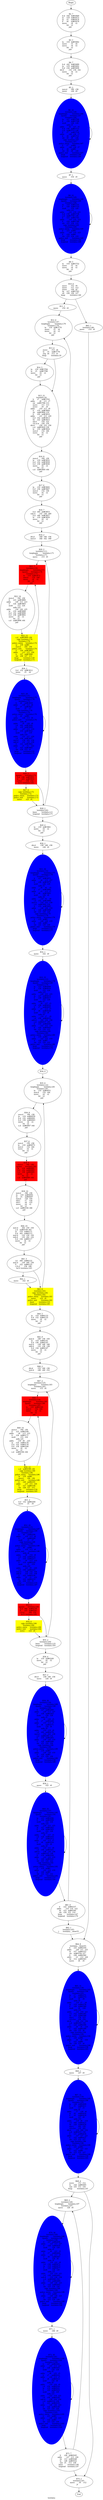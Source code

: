digraph G{
	label = "testdata"	style = "dashed";
	color = purple;
	Node0 [label = "Begin"];
	Node0 -> {Node2 }
	Node1 [label = "End"];
	Node1 -> {}
	Node2 [label = "B2_7\nli.d	r44	nd#3669	\nla	r19	nd#3672	\nla	r5	nd#3674	\nli	r6	nd#3676	\nmove	r4	r2	\nfst	r2	\njalr	\n"];
	Node2 -> {Node3 }
	Node3 [label = "B3_5\nla	r19	nd#3682	\nmove	r5	r0	\nmove	r4	r2	\nfst	r2	\njalr	\n"];
	Node3 -> {Node4 }
	Node4 [label = "B4_7\nli.d	r42	nd#3689	\nla	r19	nd#3692	\nli.d	r34	nd#3694	\ndiv.d	r32	r34	r42	\nmove	r4	r2	\nfst	r2	\njalr	\n"];
	Node4 -> {Node5 }
	Node5 [label = "B5_2\nmov.d	r40	r36	\nmove	r26	r0	\n"];
	Node5 -> {Node6 }
	Node6 [label = "B6_22\ntestdata.L48:\nloopbegin	testdata.L66\nspawn	testdata.L67\ntestdata.L66:\nla	r27	nd#3706	\nli	r28	nd#3708	\nmult	r26	r28	\nmflo	r5	\naddu	r6	r27	r5	\nli.d	r36	nd#3713	\ns.d	nd#3715	r36	\nli	r7	nd#3718	\naddu	r26	r26	r7	\nli	r8	nd#3721	\nsle	r9	r8	r26	\ncqip	testdata.L67\ntestdata.L67:\npslice_entry	testdata.L67\nli	r7	nd#0	\naddu	r26	r26	r7	\nli	r8	nd#0	\nsle	r9	r8	r26	\npslice_exit	testdata.L67\nbeqz	testdata.L48\nloopend	testdata.L66\n"];
	Node6 -> {Node7 Node6 }
	Node7 [label = "B7_1\nmove	r10	r0	\n"];
	Node7 -> {Node8 }
	Node8 [label = "B8_22\ntestdata.L49:\nloopbegin	testdata.L68\nspawn	testdata.L69\ntestdata.L68:\nla	r19	nd#3731	\nli	r20	nd#3733	\nmult	r10	r20	\nmflo	r21	\naddu	r22	r19	r21	\nli.d	r38	nd#3738	\ns.d	nd#3740	r38	\nli	r23	nd#3743	\naddu	r10	r10	r23	\nli	r24	nd#3746	\nsle	r25	r24	r10	\ncqip	testdata.L69\ntestdata.L69:\npslice_entry	testdata.L69\nli	r23	nd#0	\naddu	r10	r10	r23	\nli	r24	nd#0	\nsle	r25	r24	r10	\npslice_exit	testdata.L69\nbeqz	testdata.L49\nloopend	testdata.L68\n"];
	Node8 -> {Node9 Node8 }
	Node9 [label = "B9_5\nla	r19	nd#3752	\nmove	r5	r0	\nmove	r4	r2	\nfst	r2	\njalr	\n"];
	Node9 -> {Node10 }
	Node10 [label = "B10_6\nmove	r12	r9	\nmove	r11	r12	\nmove	r26	r0	\nlw	r27	nd#3763	\nslt	r28	r26	r27	\nbeqz	testdata.L46\n"];
	Node10 -> {Node11 Node63 }
	Node11 [label = "B11_1\nmove	r14	r0	\n"];
	Node11 -> {Node12 }
	Node12 [label = "B12_6\ntestdata.L47:\nloopbegin	testdata.L70\ntestdata.L70:\nla	r19	nd#3770	\nmove	r5	r0	\nmove	r4	r2	\nfst	r2	\njalr	\n"];
	Node12 -> {Node13 }
	Node13 [label = "B13_4\nmove	r13	r9	\nla	r5	nd#3778	\nseq	r6	r13	r5	\nbeqz	testdata.L8\n"];
	Node13 -> {Node14 Node15 }
	Node14 [label = "B14_5\nla	r19	nd#3784	\nla	r5	nd#3786	\nmove	r4	r2	\nfst	r2	\njalr	\n"];
	Node14 -> {Node15 }
	Node15 [label = "B15_21\ntestdata.L8:\nli	r7	nd#3793	\naddu	r8	r11	r7	\nsw	nd#3796	r13	\nmove	r11	r13	\nmove	r9	r0	\naddu	r10	r13	r9	\nli	r19	nd#3804	\nsh	nd#3806	r19	\nli	r20	nd#3810	\naddu	r21	r13	r20	\nli.d	r52	nd#3813	\nlw	r22	nd#3815	\nmtc1	r54	r22	\ncvt.d.w	r56	r54	\ndiv.d	r58	r52	r56	\ns.d	nd#3820	r58	\nla	r19	nd#3824	\nmov.d	r32	r44	\nmove	r4	r2	\nfst	r2	\njalr	\n"];
	Node15 -> {Node16 }
	Node16 [label = "B16_8\nmov.d	r44	r36	\nla	r19	nd#3832	\nli.d	r32	nd#3834	\nli.d	r34	nd#3836	\nmove	r4	r2	\nfst	r2	\ns.d	nd#3840	r44	\njalr	\n"];
	Node16 -> {Node17 }
	Node17 [label = "B17_6\nla	r19	nd#3845	\nli.d	r34	nd#3847	\nmov.d	r32	r36	\nmove	r4	r2	\nfst	r2	\njalr	\n"];
	Node17 -> {Node18 }
	Node18 [label = "B18_7\nli.d	r60	nd#3853	\nsub.d	r32	r36	r60	\nli.d	r46	nd#3857	\nla	r19	nd#3859	\nmove	r4	r2	\nfst	r2	\njalr	\n"];
	Node18 -> {Node19 }
	Node19 [label = "B19_2\ndiv.d	r48	r46	r36	\nmul.d	r46	r42	r48	\n"];
	Node19 -> {Node20 }
	Node20 [label = "B20_2\ntestdata.L11:\nloopbegin	testdata.L71\ntestdata.L71:\nmove	r15	r0	\n"];
	Node20 -> {Node21 }
	Node21 [label = "B21_7\ntestdata.L50:\nloopbegin	testdata.L73\nspawn	testdata.L74\ntestdata.L73:\nla	r19	nd#3872	\nmov.d	r32	r44	\nmove	r4	r2	\nfst	r2	\njalr	\n"];
	Node21 -> {Node22 }
	Node22 [label = "B22_14\nmov.d	r44	r36	\nli	r23	nd#3880	\naddu	r26	r13	r23	\nli	r24	nd#3883	\nmult	r15	r24	\nmflo	r25	\naddu	r16	r26	r25	\nla	r19	nd#3888	\nli.d	r32	nd#3890	\nli.d	r34	nd#3892	\nmove	r4	r2	\nfst	r2	\ns.d	nd#3896	r44	\njalr	\n"];
	Node22 -> {Node23 }
	Node23 [label = "B23_12\ns.d	nd#3900	r36	\ncqip	testdata.L74\ntestdata.L74:\npslice_entry	testdata.L74\nla	r19	nd#0	\nmov.d	r44	r36	\npslice_exit	testdata.L74\nli	r26	nd#3903	\naddu	r15	r15	r26	\nli	r27	nd#3906	\nsle	r28	r27	r15	\nbeqz	testdata.L50\nloopend	testdata.L73\n"];
	Node23 -> {Node24 Node21 }
	Node24 [label = "B24_2\nli.d	r32	nd#3912	\nmove	r5	r0	\n"];
	Node24 -> {Node25 }
	Node25 [label = "B25_29\ntestdata.L51:\nloopbegin	testdata.L75\nspawn	testdata.L76\ntestdata.L75:\nli	r6	nd#3918	\naddu	r28	r13	r6	\nli	r7	nd#3921	\nmult	r5	r7	\ncqip	testdata.L76\ntestdata.L76:\npslice_entry	testdata.L76\nli	r6	nd#0	\naddu	r28	r13	r6	\npslice_exit	testdata.L76\nmflo	r8	\naddu	r9	r28	r8	\nl.d	r62	nd#3926	\nli	r10	nd#3929	\naddu	r27	r13	r10	\nli	r19	nd#3932	\nmult	r5	r19	\nmflo	r20	\naddu	r21	r27	r20	\nl.d	r34	nd#3937	\nmul.d	r34	r62	r34	\nadd.d	r32	r32	r34	\nli	r22	nd#3942	\naddu	r5	r5	r22	\nli	r23	nd#3945	\nsle	r24	r23	r5	\nbeqz	testdata.L51\nloopend	testdata.L75\n"];
	Node25 -> {Node26 Node25 }
	Node26 [label = "B26_5\nspawn	testdata.L72\nli.d	r36	nd#3951	\nli	r25	nd#3953	\nc.lt.d	r36	r32	\nbc1t	testdata.L62\n"];
	Node26 -> {Node27 Node28 }
	Node27 [label = "B27_4\ncqip	testdata.L72\ntestdata.L72:\npslice_entry	testdata.L72\npslice_exit	testdata.L72\nmove	r25	r0	\n"];
	Node27 -> {Node28 }
	Node28 [label = "B28_2\ntestdata.L62:\nbnez	testdata.L11\nloopend	testdata.L71\n"];
	Node28 -> {Node29 Node20 }
	Node29 [label = "B29_4\nla	r19	nd#3961	\nmove	r4	r2	\nfst	r2	\njalr	\n"];
	Node29 -> {Node30 }
	Node30 [label = "B30_2\ndiv.d	r38	r46	r36	\nmove	r26	r0	\n"];
	Node30 -> {Node31 }
	Node31 [label = "B31_30\ntestdata.L52:\nloopbegin	testdata.L77\nspawn	testdata.L78\ntestdata.L77:\nli	r27	nd#3972	\naddu	r6	r13	r27	\nli	r28	nd#3975	\nmult	r26	r28	\nmflo	r5	\naddu	r6	r6	r5	\nli	r7	nd#3980	\naddu	r5	r13	r7	\nli	r8	nd#3983	\nmult	r26	r8	\nmflo	r9	\naddu	r10	r5	r9	\nl.d	r52	nd#3988	\nmul.d	r54	r52	r38	\ns.d	nd#3992	r54	\nli	r19	nd#3995	\naddu	r26	r26	r19	\nli	r20	nd#3998	\nsle	r21	r20	r26	\ncqip	testdata.L78\ntestdata.L78:\npslice_entry	testdata.L78\nli	r19	nd#0	\naddu	r26	r26	r19	\nli	r20	nd#0	\nsle	r21	r20	r26	\npslice_exit	testdata.L78\nbeqz	testdata.L52\nloopend	testdata.L77\n"];
	Node31 -> {Node32 Node31 }
	Node32 [label = "B32_1\nmove	r22	r0	\n"];
	Node32 -> {Node33 }
	Node33 [label = "B33_35\ntestdata.L53:\nloopbegin	testdata.L79\nspawn	testdata.L80\ntestdata.L79:\nla	r23	nd#4008	\nli	r24	nd#4010	\nmult	r22	r24	\nmflo	r25	\naddu	r26	r23	r25	\nla	r27	nd#4015	\nli	r28	nd#4017	\nmult	r22	r28	\nmflo	r5	\naddu	r6	r27	r5	\nl.d	r56	nd#4022	\nli	r7	nd#4025	\naddu	r7	r13	r7	\nli	r8	nd#4028	\nmult	r22	r8	\nmflo	r9	\naddu	r10	r7	r9	\nl.d	r58	nd#4033	\nadd.d	r60	r56	r58	\ns.d	nd#4037	r60	\nli	r19	nd#4040	\naddu	r22	r22	r19	\nli	r20	nd#4043	\nsle	r21	r20	r22	\ncqip	testdata.L80\ntestdata.L80:\npslice_entry	testdata.L80\nli	r19	nd#0	\naddu	r22	r22	r19	\nli	r20	nd#0	\nsle	r21	r20	r22	\npslice_exit	testdata.L80\nbeqz	testdata.L53\nloopend	testdata.L79\n"];
	Node33 -> {Node34 Node33 }
	Node34 [label = "B34_0\n"];
	Node34 -> {Node35 }
	Node35 [label = "B35_6\ntestdata.L22:\nloopbegin	testdata.L81\ntestdata.L81:\nla	r19	nd#4051	\nmov.d	r32	r44	\nmove	r4	r2	\nfst	r2	\njalr	\n"];
	Node35 -> {Node36 }
	Node36 [label = "B36_8\nmov.d	r44	r36	\nla	r19	nd#4059	\nli.d	r32	nd#4061	\nli.d	r34	nd#4063	\nmove	r4	r2	\nfst	r2	\ns.d	nd#4067	r44	\njalr	\n"];
	Node36 -> {Node37 }
	Node37 [label = "B37_6\nmov.d	r50	r36	\nla	r19	nd#4073	\nmov.d	r32	r44	\nmove	r4	r2	\nfst	r2	\njalr	\n"];
	Node37 -> {Node38 }
	Node38 [label = "B38_9\nmov.d	r44	r36	\nspawn	testdata.L82\nla	r19	nd#4081	\nli.d	r32	nd#4083	\nli.d	r34	nd#4085	\nmove	r4	r2	\nfst	r2	\ns.d	nd#4089	r44	\njalr	\n"];
	Node38 -> {Node39 }
	Node39 [label = "B39_10\nmov.d	r46	r36	\nla	r19	nd#4095	\nla	r5	nd#4097	\nmov.d	r34	r50	\nmfc1	r7	r34	\nmfc1	r8	r35	\nmove	r4	r2	\nfst	r2	\ns.d	nd#4104	r46	\njalr	\n"];
	Node39 -> {Node40 }
	Node40 [label = "B40_10\nmul.d	r62	r50	r50	\ns.d	nd#4109	r62	\nla	r19	nd#4111	\nli.d	r62	nd#4113	\nmul.d	r32	r50	r50	\nsub.d	r32	r62	r32	\nli.d	r34	nd#4117	\nmove	r4	r2	\nfst	r2	\njalr	\n"];
	Node40 -> {Node41 }
	Node41 [label = "B41_5\nl.d	r60	nd#4122	\nmul.d	r34	r60	r36	\nli	r22	nd#4125	\nc.lt.d	r34	r46	\nbc1t	testdata.L63\n"];
	Node41 -> {Node42 Node43 }
	Node42 [label = "B42_1\nmove	r22	r0	\n"];
	Node42 -> {Node43 }
	Node43 [label = "B43_6\ntestdata.L63:\ncqip	testdata.L82\ntestdata.L82:\npslice_entry	testdata.L82\nmove	r22	r0	\npslice_exit	testdata.L82\nbnez	testdata.L22\nloopend	testdata.L81\n"];
	Node43 -> {Node44 Node35 }
	Node44 [label = "B44_5\nla	r19	nd#4133	\nli.d	r32	nd#4135	\nmove	r4	r2	\nfst	r2	\njalr	\n"];
	Node44 -> {Node45 }
	Node45 [label = "B45_9\nmul.d	r46	r36	r50	\nla	r19	nd#4141	\nli.d	r36	nd#4143	\nmul.d	r38	r48	r48	\nadd.d	r32	r36	r38	\nli.d	r34	nd#4147	\nmove	r4	r2	\nfst	r2	\njalr	\n"];
	Node45 -> {Node46 }
	Node46 [label = "B46_2\ndiv.d	r52	r46	r36	\nmul.d	r46	r40	r52	\n"];
	Node46 -> {Node47 }
	Node47 [label = "B47_2\ntestdata.L25:\nloopbegin	testdata.L83\ntestdata.L83:\nmove	r15	r0	\n"];
	Node47 -> {Node48 }
	Node48 [label = "B48_7\ntestdata.L54:\nloopbegin	testdata.L85\nspawn	testdata.L86\ntestdata.L85:\nla	r19	nd#4160	\nmov.d	r32	r44	\nmove	r4	r2	\nfst	r2	\njalr	\n"];
	Node48 -> {Node49 }
	Node49 [label = "B49_14\nmov.d	r44	r36	\nli	r23	nd#4168	\naddu	r8	r13	r23	\nli	r24	nd#4171	\nmult	r15	r24	\nmflo	r25	\naddu	r16	r8	r25	\nla	r19	nd#4176	\nli.d	r32	nd#4178	\nli.d	r34	nd#4180	\nmove	r4	r2	\nfst	r2	\ns.d	nd#4184	r44	\njalr	\n"];
	Node49 -> {Node50 }
	Node50 [label = "B50_12\ns.d	nd#4188	r36	\ncqip	testdata.L86\ntestdata.L86:\npslice_entry	testdata.L86\nla	r19	nd#0	\nmov.d	r44	r36	\npslice_exit	testdata.L86\nli	r26	nd#4191	\naddu	r15	r15	r26	\nli	r27	nd#4194	\nsle	r28	r27	r15	\nbeqz	testdata.L54\nloopend	testdata.L85\n"];
	Node50 -> {Node51 Node48 }
	Node51 [label = "B51_2\nli.d	r32	nd#4200	\nmove	r5	r0	\n"];
	Node51 -> {Node52 }
	Node52 [label = "B52_29\ntestdata.L55:\nloopbegin	testdata.L87\nspawn	testdata.L88\ntestdata.L87:\nli	r6	nd#4206	\naddu	r10	r13	r6	\nli	r7	nd#4209	\nmult	r5	r7	\ncqip	testdata.L88\ntestdata.L88:\npslice_entry	testdata.L88\nli	r6	nd#0	\naddu	r10	r13	r6	\npslice_exit	testdata.L88\nmflo	r8	\naddu	r9	r10	r8	\nl.d	r54	nd#4214	\nli	r10	nd#4217	\naddu	r9	r13	r10	\nli	r19	nd#4220	\nmult	r5	r19	\nmflo	r20	\naddu	r21	r9	r20	\nl.d	r56	nd#4225	\nmul.d	r58	r54	r56	\nadd.d	r32	r32	r58	\nli	r22	nd#4230	\naddu	r5	r5	r22	\nli	r23	nd#4233	\nsle	r24	r23	r5	\nbeqz	testdata.L55\nloopend	testdata.L87\n"];
	Node52 -> {Node53 Node52 }
	Node53 [label = "B53_5\nspawn	testdata.L84\nli.d	r60	nd#4239	\nli	r25	nd#4241	\nc.lt.d	r60	r32	\nbc1t	testdata.L64\n"];
	Node53 -> {Node54 Node55 }
	Node54 [label = "B54_4\ncqip	testdata.L84\ntestdata.L84:\npslice_entry	testdata.L84\npslice_exit	testdata.L84\nmove	r25	r0	\n"];
	Node54 -> {Node55 }
	Node55 [label = "B55_2\ntestdata.L64:\nbnez	testdata.L25\nloopend	testdata.L83\n"];
	Node55 -> {Node56 Node47 }
	Node56 [label = "B56_4\nla	r19	nd#4249	\nmove	r4	r2	\nfst	r2	\njalr	\n"];
	Node56 -> {Node57 }
	Node57 [label = "B57_2\ndiv.d	r38	r46	r36	\nmove	r26	r0	\n"];
	Node57 -> {Node58 }
	Node58 [label = "B58_30\ntestdata.L56:\nloopbegin	testdata.L89\nspawn	testdata.L90\ntestdata.L89:\nli	r27	nd#4260	\naddu	r20	r13	r27	\nli	r28	nd#4263	\nmult	r26	r28	\nmflo	r5	\naddu	r6	r20	r5	\nli	r7	nd#4268	\naddu	r19	r13	r7	\nli	r8	nd#4271	\nmult	r26	r8	\nmflo	r9	\naddu	r10	r19	r9	\nl.d	r62	nd#4276	\nmul.d	r32	r62	r38	\ns.d	nd#4280	r32	\nli	r19	nd#4283	\naddu	r26	r26	r19	\nli	r20	nd#4286	\nsle	r21	r20	r26	\ncqip	testdata.L90\ntestdata.L90:\npslice_entry	testdata.L90\nli	r19	nd#0	\naddu	r26	r26	r19	\nli	r20	nd#0	\nsle	r21	r20	r26	\npslice_exit	testdata.L90\nbeqz	testdata.L56\nloopend	testdata.L89\n"];
	Node58 -> {Node59 Node58 }
	Node59 [label = "B59_1\nmove	r22	r0	\n"];
	Node59 -> {Node60 }
	Node60 [label = "B60_35\ntestdata.L57:\nloopbegin	testdata.L91\nspawn	testdata.L92\ntestdata.L91:\nla	r23	nd#4296	\nli	r24	nd#4298	\nmult	r22	r24	\nmflo	r25	\naddu	r26	r23	r25	\nla	r27	nd#4303	\nli	r28	nd#4305	\nmult	r22	r28	\nmflo	r5	\naddu	r6	r27	r5	\nl.d	r34	nd#4310	\nli	r7	nd#4313	\naddu	r21	r13	r7	\nli	r8	nd#4316	\nmult	r22	r8	\nmflo	r9	\naddu	r10	r21	r9	\nl.d	r36	nd#4321	\nadd.d	r38	r34	r36	\ns.d	nd#4325	r38	\nli	r19	nd#4328	\naddu	r22	r22	r19	\nli	r20	nd#4331	\nsle	r21	r20	r22	\ncqip	testdata.L92\ntestdata.L92:\npslice_entry	testdata.L92\nli	r19	nd#0	\naddu	r22	r22	r19	\nli	r20	nd#0	\nsle	r21	r20	r22	\npslice_exit	testdata.L92\nbeqz	testdata.L57\nloopend	testdata.L91\n"];
	Node60 -> {Node61 Node60 }
	Node61 [label = "B61_6\nli	r22	nd#4337	\naddu	r14	r14	r22	\nlw	r23	nd#4340	\nsle	r24	r23	r14	\nbeqz	testdata.L47\nloopend	testdata.L70\n"];
	Node61 -> {Node62 Node12 }
	Node62 [label = "B62_1\ntestdata.L65:\nj	testdata.__done55\n"];
	Node62 -> {Node64 }
	Node63 [label = "B63_1\ntestdata.L46:\nmove	r14	r0	\n"];
	Node63 -> {Node64 }
	Node64 [label = "B64_8\ntestdata.__done55:\nli	r25	nd#4350	\naddu	r26	r11	r25	\nla	r27	nd#4353	\nsw	nd#4356	r27	\nli	r28	nd#4360	\naddu	r5	r12	r28	\nlw	r12	nd#4363	\nmove	r6	r0	\n"];
	Node64 -> {Node65 }
	Node65 [label = "B65_31\ntestdata.L58:\nloopbegin	testdata.L93\nspawn	testdata.L94\ntestdata.L93:\nla	r7	nd#4371	\nli	r8	nd#4373	\nmult	r6	r8	\nmflo	r9	\naddu	r10	r7	r9	\nla	r19	nd#4378	\nli	r20	nd#4380	\nmult	r6	r20	\nmflo	r21	\naddu	r22	r19	r21	\nl.d	r52	nd#4385	\nlw	r23	nd#4388	\nmtc1	r54	r23	\ncvt.d.w	r56	r54	\ndiv.d	r58	r52	r56	\ns.d	nd#4393	r58	\nli	r24	nd#4396	\naddu	r6	r6	r24	\nli	r25	nd#4399	\nsle	r26	r25	r6	\ncqip	testdata.L94\ntestdata.L94:\npslice_entry	testdata.L94\nli	r24	nd#0	\naddu	r6	r6	r24	\nli	r25	nd#0	\nsle	r26	r25	r6	\npslice_exit	testdata.L94\nbeqz	testdata.L58\nloopend	testdata.L93\n"];
	Node65 -> {Node66 Node65 }
	Node66 [label = "B66_1\nmove	r27	r0	\n"];
	Node66 -> {Node67 }
	Node67 [label = "B67_31\ntestdata.L59:\nloopbegin	testdata.L95\nspawn	testdata.L96\ntestdata.L95:\nla	r28	nd#4409	\nli	r5	nd#4411	\nmult	r27	r5	\nmflo	r6	\naddu	r7	r28	r6	\nla	r8	nd#4416	\nli	r9	nd#4418	\nmult	r27	r9	\nmflo	r10	\naddu	r19	r8	r10	\nl.d	r60	nd#4423	\nlw	r20	nd#4426	\nmtc1	r62	r20	\ncvt.d.w	r32	r62	\ndiv.d	r34	r60	r32	\ns.d	nd#4431	r34	\nli	r21	nd#4434	\naddu	r27	r27	r21	\nli	r22	nd#4437	\nsle	r23	r22	r27	\ncqip	testdata.L96\ntestdata.L96:\npslice_entry	testdata.L96\nli	r21	nd#0	\naddu	r27	r27	r21	\nli	r22	nd#0	\nsle	r23	r22	r27	\npslice_exit	testdata.L96\nbeqz	testdata.L59\nloopend	testdata.L95\n"];
	Node67 -> {Node68 Node67 }
	Node68 [label = "B68_4\nmove	r13	r12	\nla	r24	nd#4445	\nsne	r25	r13	r24	\nbeqz	testdata.L41\n"];
	Node68 -> {Node69 Node74 }
	Node69 [label = "B69_2\ntestdata.L40:\nloopbegin	testdata.L97\ntestdata.L97:\nmove	r26	r0	\n"];
	Node69 -> {Node70 }
	Node70 [label = "B70_36\ntestdata.L60:\nloopbegin	testdata.L98\nspawn	testdata.L99\ntestdata.L98:\nli	r27	nd#4456	\naddu	r23	r13	r27	\nli	r28	nd#4459	\nmult	r26	r28	\nmflo	r5	\naddu	r6	r23	r5	\nli	r7	nd#4464	\naddu	r22	r13	r7	\nli	r8	nd#4467	\nmult	r26	r8	\nmflo	r9	\naddu	r10	r22	r9	\nl.d	r36	nd#4472	\nla	r19	nd#4475	\nli	r20	nd#4477	\nmult	r26	r20	\nmflo	r21	\naddu	r22	r19	r21	\nl.d	r38	nd#4482	\nsub.d	r52	r36	r38	\ns.d	nd#4486	r52	\nli	r23	nd#4489	\naddu	r26	r26	r23	\nli	r24	nd#4492	\nsle	r25	r24	r26	\ncqip	testdata.L99\ntestdata.L99:\npslice_entry	testdata.L99\nli	r23	nd#0	\naddu	r26	r26	r23	\nli	r24	nd#0	\nsle	r25	r24	r26	\npslice_exit	testdata.L99\nbeqz	testdata.L60\nloopend	testdata.L98\n"];
	Node70 -> {Node71 Node70 }
	Node71 [label = "B71_1\nmove	r26	r0	\n"];
	Node71 -> {Node72 }
	Node72 [label = "B72_36\ntestdata.L61:\nloopbegin	testdata.L100\nspawn	testdata.L101\ntestdata.L100:\nli	r27	nd#4502	\naddu	r25	r13	r27	\nli	r28	nd#4505	\nmult	r26	r28	\nmflo	r5	\naddu	r6	r25	r5	\nli	r7	nd#4510	\naddu	r24	r13	r7	\nli	r8	nd#4513	\nmult	r26	r8	\nmflo	r9	\naddu	r10	r24	r9	\nl.d	r54	nd#4518	\nla	r19	nd#4521	\nli	r20	nd#4523	\nmult	r26	r20	\nmflo	r21	\naddu	r22	r19	r21	\nl.d	r56	nd#4528	\nsub.d	r58	r54	r56	\ns.d	nd#4532	r58	\nli	r23	nd#4535	\naddu	r26	r26	r23	\nli	r24	nd#4538	\nsle	r25	r24	r26	\ncqip	testdata.L101\ntestdata.L101:\npslice_entry	testdata.L101\nli	r23	nd#0	\naddu	r26	r26	r23	\nli	r24	nd#0	\nsle	r25	r24	r26	\npslice_exit	testdata.L101\nbeqz	testdata.L61\nloopend	testdata.L100\n"];
	Node72 -> {Node73 Node72 }
	Node73 [label = "B73_7\nli	r26	nd#4545	\naddu	r27	r13	r26	\nlw	r13	nd#4548	\nla	r28	nd#4552	\nsne	r5	r13	r28	\nbnez	testdata.L40\nloopend	testdata.L97\n"];
	Node73 -> {Node74 Node69 }
	Node74 [label = "B74_2\ntestdata.L41:\nmove	r9	r12	\njr	\n"];
	Node74 -> {Node1 }
	Node6 [shape = ellipse ,style=filled ,color=blue];
	Node8 [shape = ellipse ,style=filled ,color=blue];
	Node21 [shape = box ,style=filled ,color=red];
	Node25 [shape = ellipse ,style=filled ,color=blue];
	Node26 [shape = box ,style=filled ,color=red];
	Node31 [shape = ellipse ,style=filled ,color=blue];
	Node33 [shape = ellipse ,style=filled ,color=blue];
	Node38 [shape = box ,style=filled ,color=red];
	Node48 [shape = box ,style=filled ,color=red];
	Node52 [shape = ellipse ,style=filled ,color=blue];
	Node53 [shape = box ,style=filled ,color=red];
	Node58 [shape = ellipse ,style=filled ,color=blue];
	Node60 [shape = ellipse ,style=filled ,color=blue];
	Node65 [shape = ellipse ,style=filled ,color=blue];
	Node67 [shape = ellipse ,style=filled ,color=blue];
	Node70 [shape = ellipse ,style=filled ,color=blue];
	Node72 [shape = ellipse ,style=filled ,color=blue];
	Node23 [shape = polygon ,style=filled ,color=yellow];
	Node27 [shape = polygon ,style=filled ,color=yellow];
	Node43 [shape = polygon ,style=filled ,color=yellow];
	Node50 [shape = polygon ,style=filled ,color=yellow];
	Node54 [shape = polygon ,style=filled ,color=yellow];
}
